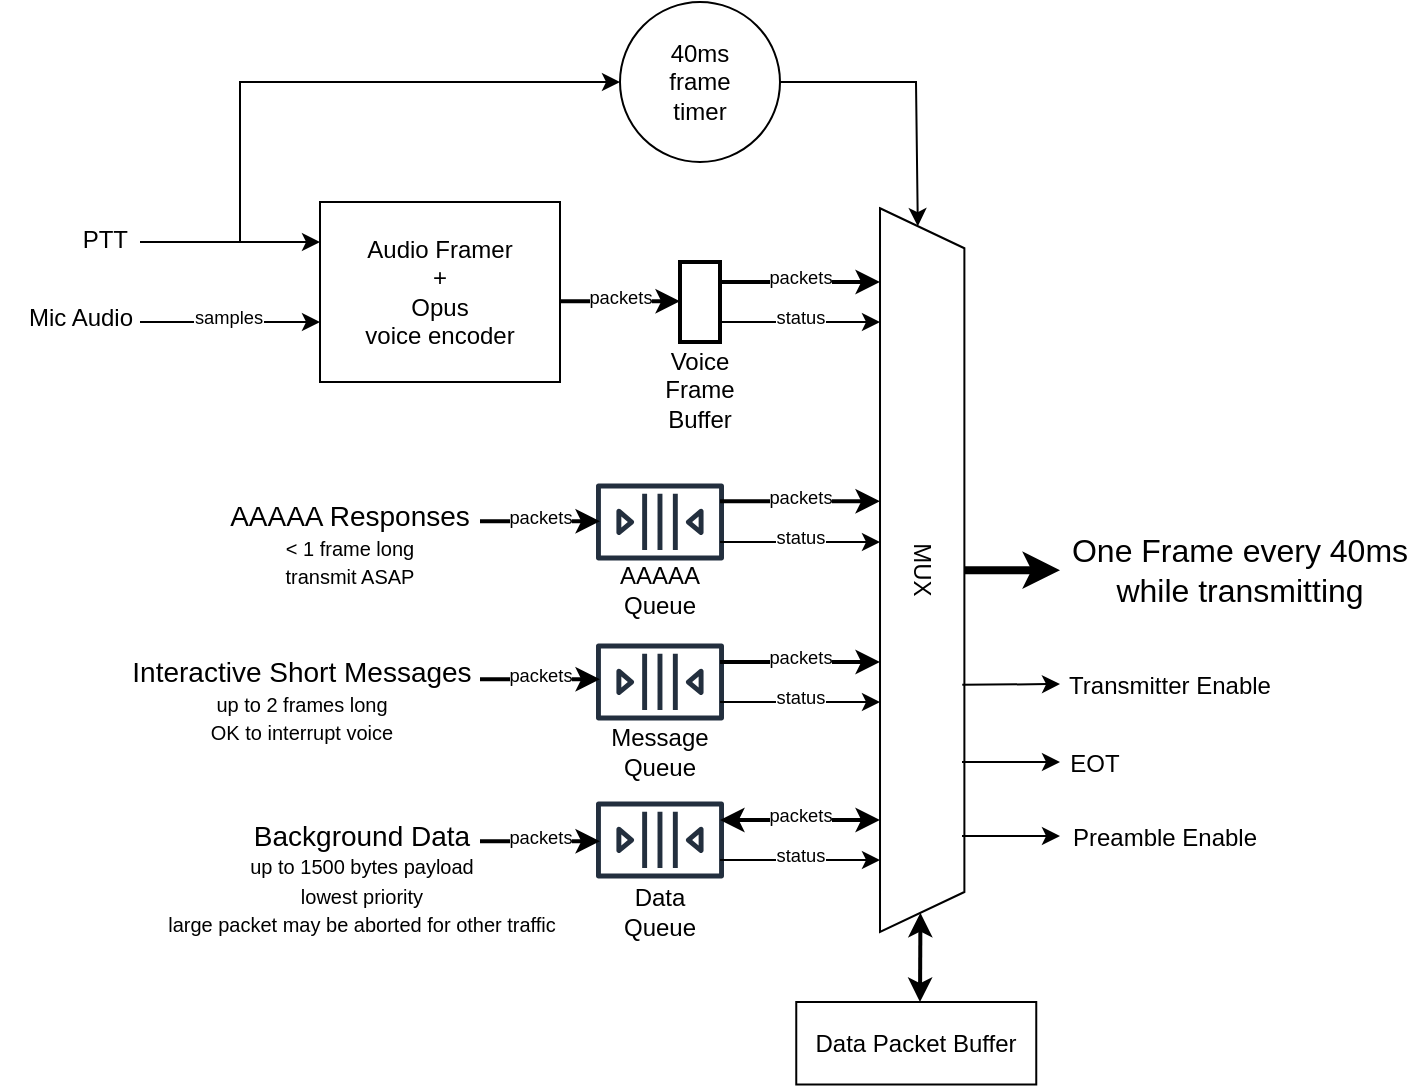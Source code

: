 <mxfile version="24.3.1" type="dropbox">
  <diagram name="Page-1" id="KJd1OfZhu7jcu55I__z_">
    <mxGraphModel dx="882" dy="660" grid="1" gridSize="10" guides="1" tooltips="1" connect="1" arrows="1" fold="1" page="1" pageScale="1" pageWidth="850" pageHeight="1100" math="0" shadow="0">
      <root>
        <mxCell id="0" />
        <mxCell id="1" parent="0" />
        <mxCell id="ItnmL5__fp8c04N759eW-1" value="Audio Framer&lt;div&gt;+&lt;/div&gt;&lt;div&gt;Opus&lt;div&gt;voice encoder&lt;/div&gt;&lt;/div&gt;" style="rounded=0;whiteSpace=wrap;html=1;" parent="1" vertex="1">
          <mxGeometry x="200" y="250" width="120" height="90" as="geometry" />
        </mxCell>
        <mxCell id="ItnmL5__fp8c04N759eW-2" value="" style="endArrow=classic;html=1;rounded=0;" parent="1" edge="1">
          <mxGeometry width="50" height="50" relative="1" as="geometry">
            <mxPoint x="110" y="270" as="sourcePoint" />
            <mxPoint x="200" y="270.02" as="targetPoint" />
          </mxGeometry>
        </mxCell>
        <mxCell id="ItnmL5__fp8c04N759eW-3" value="" style="endArrow=classic;html=1;rounded=0;" parent="1" edge="1">
          <mxGeometry width="50" height="50" relative="1" as="geometry">
            <mxPoint x="110" y="310" as="sourcePoint" />
            <mxPoint x="200" y="310.02" as="targetPoint" />
          </mxGeometry>
        </mxCell>
        <mxCell id="ItnmL5__fp8c04N759eW-6" value="&lt;sup&gt;samples&lt;/sup&gt;" style="edgeLabel;html=1;align=center;verticalAlign=middle;resizable=0;points=[];" parent="ItnmL5__fp8c04N759eW-3" vertex="1" connectable="0">
          <mxGeometry x="-0.025" relative="1" as="geometry">
            <mxPoint as="offset" />
          </mxGeometry>
        </mxCell>
        <mxCell id="ItnmL5__fp8c04N759eW-4" value="Mic Audio" style="text;html=1;align=center;verticalAlign=middle;resizable=0;points=[];autosize=1;strokeColor=none;fillColor=none;" parent="1" vertex="1">
          <mxGeometry x="40" y="293" width="80" height="30" as="geometry" />
        </mxCell>
        <mxCell id="ItnmL5__fp8c04N759eW-5" value="PTT" style="text;html=1;align=right;verticalAlign=middle;resizable=0;points=[];autosize=1;strokeColor=none;fillColor=none;" parent="1" vertex="1">
          <mxGeometry x="55" y="254" width="50" height="30" as="geometry" />
        </mxCell>
        <mxCell id="ItnmL5__fp8c04N759eW-10" value="" style="sketch=0;outlineConnect=0;fontColor=#232F3E;gradientColor=none;strokeColor=#232F3E;fillColor=#ffffff;dashed=0;verticalLabelPosition=bottom;verticalAlign=top;align=center;html=1;fontSize=12;fontStyle=0;aspect=fixed;shape=mxgraph.aws4.resourceIcon;resIcon=mxgraph.aws4.queue;" parent="1" vertex="1">
          <mxGeometry x="330" y="370" width="80" height="80" as="geometry" />
        </mxCell>
        <mxCell id="ItnmL5__fp8c04N759eW-12" value="" style="rounded=0;whiteSpace=wrap;html=1;strokeWidth=2;" parent="1" vertex="1">
          <mxGeometry x="380" y="280" width="20" height="40" as="geometry" />
        </mxCell>
        <mxCell id="ItnmL5__fp8c04N759eW-16" value="" style="sketch=0;outlineConnect=0;fontColor=#232F3E;gradientColor=none;strokeColor=#232F3E;fillColor=#ffffff;dashed=0;verticalLabelPosition=bottom;verticalAlign=top;align=center;html=1;fontSize=12;fontStyle=0;aspect=fixed;shape=mxgraph.aws4.resourceIcon;resIcon=mxgraph.aws4.queue;" parent="1" vertex="1">
          <mxGeometry x="330" y="450" width="80" height="80" as="geometry" />
        </mxCell>
        <mxCell id="ItnmL5__fp8c04N759eW-18" value="MUX" style="shape=trapezoid;perimeter=trapezoidPerimeter;whiteSpace=wrap;html=1;fixedSize=1;rotation=90;movableLabel=0;rotatable=0;" parent="1" vertex="1">
          <mxGeometry x="320.16" y="412.97" width="361.88" height="42.19" as="geometry" />
        </mxCell>
        <mxCell id="ItnmL5__fp8c04N759eW-19" value="" style="endArrow=classic;html=1;rounded=0;strokeWidth=2;" parent="1" edge="1">
          <mxGeometry relative="1" as="geometry">
            <mxPoint x="400" y="290" as="sourcePoint" />
            <mxPoint x="480" y="290" as="targetPoint" />
          </mxGeometry>
        </mxCell>
        <mxCell id="ItnmL5__fp8c04N759eW-20" value="&lt;sup&gt;packets&lt;/sup&gt;" style="edgeLabel;resizable=0;html=1;;align=center;verticalAlign=middle;" parent="ItnmL5__fp8c04N759eW-19" connectable="0" vertex="1">
          <mxGeometry relative="1" as="geometry" />
        </mxCell>
        <mxCell id="ItnmL5__fp8c04N759eW-21" value="" style="endArrow=classic;html=1;rounded=0;strokeWidth=2;" parent="1" edge="1">
          <mxGeometry relative="1" as="geometry">
            <mxPoint x="400" y="399.66" as="sourcePoint" />
            <mxPoint x="480" y="399.66" as="targetPoint" />
          </mxGeometry>
        </mxCell>
        <mxCell id="ItnmL5__fp8c04N759eW-22" value="&lt;sup&gt;packets&lt;/sup&gt;" style="edgeLabel;resizable=0;html=1;;align=center;verticalAlign=middle;" parent="ItnmL5__fp8c04N759eW-21" connectable="0" vertex="1">
          <mxGeometry relative="1" as="geometry" />
        </mxCell>
        <mxCell id="ItnmL5__fp8c04N759eW-23" value="" style="endArrow=classic;html=1;rounded=0;strokeWidth=2;" parent="1" edge="1">
          <mxGeometry relative="1" as="geometry">
            <mxPoint x="400" y="480" as="sourcePoint" />
            <mxPoint x="480" y="480" as="targetPoint" />
          </mxGeometry>
        </mxCell>
        <mxCell id="ItnmL5__fp8c04N759eW-24" value="&lt;sup&gt;packets&lt;/sup&gt;" style="edgeLabel;resizable=0;html=1;;align=center;verticalAlign=middle;" parent="ItnmL5__fp8c04N759eW-23" connectable="0" vertex="1">
          <mxGeometry relative="1" as="geometry" />
        </mxCell>
        <mxCell id="ItnmL5__fp8c04N759eW-27" value="" style="endArrow=classic;html=1;rounded=0;" parent="1" edge="1">
          <mxGeometry relative="1" as="geometry">
            <mxPoint x="400" y="310" as="sourcePoint" />
            <mxPoint x="480" y="310" as="targetPoint" />
          </mxGeometry>
        </mxCell>
        <mxCell id="ItnmL5__fp8c04N759eW-28" value="&lt;sup&gt;status&lt;/sup&gt;" style="edgeLabel;resizable=0;html=1;;align=center;verticalAlign=middle;" parent="ItnmL5__fp8c04N759eW-27" connectable="0" vertex="1">
          <mxGeometry relative="1" as="geometry" />
        </mxCell>
        <mxCell id="ItnmL5__fp8c04N759eW-29" value="" style="endArrow=classic;html=1;rounded=0;" parent="1" edge="1">
          <mxGeometry relative="1" as="geometry">
            <mxPoint x="400" y="420" as="sourcePoint" />
            <mxPoint x="480" y="420" as="targetPoint" />
          </mxGeometry>
        </mxCell>
        <mxCell id="ItnmL5__fp8c04N759eW-30" value="&lt;sup&gt;status&lt;/sup&gt;" style="edgeLabel;resizable=0;html=1;;align=center;verticalAlign=middle;" parent="ItnmL5__fp8c04N759eW-29" connectable="0" vertex="1">
          <mxGeometry relative="1" as="geometry" />
        </mxCell>
        <mxCell id="ItnmL5__fp8c04N759eW-31" value="" style="endArrow=classic;html=1;rounded=0;" parent="1" edge="1">
          <mxGeometry relative="1" as="geometry">
            <mxPoint x="400" y="500" as="sourcePoint" />
            <mxPoint x="480" y="500" as="targetPoint" />
          </mxGeometry>
        </mxCell>
        <mxCell id="ItnmL5__fp8c04N759eW-32" value="&lt;sup&gt;status&lt;/sup&gt;" style="edgeLabel;resizable=0;html=1;;align=center;verticalAlign=middle;" parent="ItnmL5__fp8c04N759eW-31" connectable="0" vertex="1">
          <mxGeometry relative="1" as="geometry" />
        </mxCell>
        <mxCell id="4Ef7QQZ2EefWwen7_ceo-1" value="" style="endArrow=classic;html=1;rounded=0;strokeWidth=2;" edge="1" parent="1">
          <mxGeometry relative="1" as="geometry">
            <mxPoint x="320" y="299.66" as="sourcePoint" />
            <mxPoint x="380" y="299.66" as="targetPoint" />
          </mxGeometry>
        </mxCell>
        <mxCell id="4Ef7QQZ2EefWwen7_ceo-2" value="&lt;sup&gt;packets&lt;/sup&gt;" style="edgeLabel;resizable=0;html=1;;align=center;verticalAlign=middle;" connectable="0" vertex="1" parent="4Ef7QQZ2EefWwen7_ceo-1">
          <mxGeometry relative="1" as="geometry" />
        </mxCell>
        <mxCell id="4Ef7QQZ2EefWwen7_ceo-3" value="" style="sketch=0;outlineConnect=0;fontColor=#232F3E;gradientColor=none;strokeColor=#232F3E;fillColor=#ffffff;dashed=0;verticalLabelPosition=bottom;verticalAlign=top;align=center;html=1;fontSize=12;fontStyle=0;aspect=fixed;shape=mxgraph.aws4.resourceIcon;resIcon=mxgraph.aws4.queue;" vertex="1" parent="1">
          <mxGeometry x="330" y="529" width="80" height="80" as="geometry" />
        </mxCell>
        <mxCell id="4Ef7QQZ2EefWwen7_ceo-4" value="" style="endArrow=classic;html=1;rounded=0;strokeWidth=2;startArrow=classic;startFill=1;" edge="1" parent="1">
          <mxGeometry relative="1" as="geometry">
            <mxPoint x="400" y="559" as="sourcePoint" />
            <mxPoint x="480" y="559" as="targetPoint" />
          </mxGeometry>
        </mxCell>
        <mxCell id="4Ef7QQZ2EefWwen7_ceo-5" value="&lt;sup&gt;packets&lt;/sup&gt;" style="edgeLabel;resizable=0;html=1;;align=center;verticalAlign=middle;" connectable="0" vertex="1" parent="4Ef7QQZ2EefWwen7_ceo-4">
          <mxGeometry relative="1" as="geometry" />
        </mxCell>
        <mxCell id="4Ef7QQZ2EefWwen7_ceo-6" value="" style="endArrow=classic;html=1;rounded=0;" edge="1" parent="1">
          <mxGeometry relative="1" as="geometry">
            <mxPoint x="400" y="579" as="sourcePoint" />
            <mxPoint x="480" y="579" as="targetPoint" />
          </mxGeometry>
        </mxCell>
        <mxCell id="4Ef7QQZ2EefWwen7_ceo-7" value="&lt;sup&gt;status&lt;/sup&gt;" style="edgeLabel;resizable=0;html=1;;align=center;verticalAlign=middle;" connectable="0" vertex="1" parent="4Ef7QQZ2EefWwen7_ceo-6">
          <mxGeometry relative="1" as="geometry" />
        </mxCell>
        <mxCell id="4Ef7QQZ2EefWwen7_ceo-8" value="" style="endArrow=classic;html=1;rounded=0;strokeWidth=2;" edge="1" parent="1">
          <mxGeometry relative="1" as="geometry">
            <mxPoint x="280" y="409.66" as="sourcePoint" />
            <mxPoint x="340" y="409.66" as="targetPoint" />
          </mxGeometry>
        </mxCell>
        <mxCell id="4Ef7QQZ2EefWwen7_ceo-9" value="&lt;sup&gt;packets&lt;/sup&gt;" style="edgeLabel;resizable=0;html=1;;align=center;verticalAlign=middle;" connectable="0" vertex="1" parent="4Ef7QQZ2EefWwen7_ceo-8">
          <mxGeometry relative="1" as="geometry" />
        </mxCell>
        <mxCell id="4Ef7QQZ2EefWwen7_ceo-10" value="" style="endArrow=classic;html=1;rounded=0;strokeWidth=2;" edge="1" parent="1">
          <mxGeometry relative="1" as="geometry">
            <mxPoint x="280" y="488.66" as="sourcePoint" />
            <mxPoint x="340" y="488.66" as="targetPoint" />
          </mxGeometry>
        </mxCell>
        <mxCell id="4Ef7QQZ2EefWwen7_ceo-11" value="&lt;sup&gt;packets&lt;/sup&gt;" style="edgeLabel;resizable=0;html=1;;align=center;verticalAlign=middle;" connectable="0" vertex="1" parent="4Ef7QQZ2EefWwen7_ceo-10">
          <mxGeometry relative="1" as="geometry" />
        </mxCell>
        <mxCell id="4Ef7QQZ2EefWwen7_ceo-12" value="" style="endArrow=classic;html=1;rounded=0;strokeWidth=2;" edge="1" parent="1">
          <mxGeometry relative="1" as="geometry">
            <mxPoint x="280" y="569.66" as="sourcePoint" />
            <mxPoint x="340" y="569.66" as="targetPoint" />
          </mxGeometry>
        </mxCell>
        <mxCell id="4Ef7QQZ2EefWwen7_ceo-13" value="&lt;sup&gt;packets&lt;/sup&gt;" style="edgeLabel;resizable=0;html=1;;align=center;verticalAlign=middle;" connectable="0" vertex="1" parent="4Ef7QQZ2EefWwen7_ceo-12">
          <mxGeometry relative="1" as="geometry" />
        </mxCell>
        <mxCell id="4Ef7QQZ2EefWwen7_ceo-14" value="&lt;font style=&quot;font-size: 14px;&quot;&gt;AAAAA Responses&lt;/font&gt;&lt;div&gt;&lt;font style=&quot;font-size: 10px;&quot;&gt;&amp;lt; 1 frame long&lt;/font&gt;&lt;/div&gt;&lt;div&gt;&lt;font style=&quot;font-size: 10px;&quot;&gt;transmit ASAP&lt;/font&gt;&lt;/div&gt;" style="text;html=1;align=center;verticalAlign=middle;whiteSpace=wrap;rounded=0;" vertex="1" parent="1">
          <mxGeometry x="140" y="406" width="150" height="30" as="geometry" />
        </mxCell>
        <mxCell id="4Ef7QQZ2EefWwen7_ceo-15" value="&lt;font style=&quot;font-size: 14px;&quot;&gt;Background Data&lt;/font&gt;&lt;div&gt;&lt;span style=&quot;font-size: 10px;&quot;&gt;up to 1500 bytes payload&lt;/span&gt;&lt;/div&gt;&lt;div&gt;&lt;span style=&quot;font-size: 10px;&quot;&gt;lowest priority&lt;/span&gt;&lt;br&gt;&lt;/div&gt;&lt;div&gt;&lt;font size=&quot;1&quot;&gt;large packet may be aborted for other traffic&lt;/font&gt;&lt;/div&gt;" style="text;html=1;align=center;verticalAlign=middle;whiteSpace=wrap;rounded=0;" vertex="1" parent="1">
          <mxGeometry x="121" y="573" width="200" height="30" as="geometry" />
        </mxCell>
        <mxCell id="4Ef7QQZ2EefWwen7_ceo-16" value="&lt;font style=&quot;font-size: 14px;&quot;&gt;Interactive Short Messages&lt;/font&gt;&lt;div&gt;&lt;font style=&quot;font-size: 10px;&quot;&gt;up to 2 frames long&lt;/font&gt;&lt;/div&gt;&lt;div&gt;&lt;font style=&quot;font-size: 10px;&quot;&gt;OK to interrupt voice&lt;/font&gt;&lt;/div&gt;" style="text;html=1;align=center;verticalAlign=middle;whiteSpace=wrap;rounded=0;" vertex="1" parent="1">
          <mxGeometry x="88" y="484.25" width="206" height="30" as="geometry" />
        </mxCell>
        <mxCell id="4Ef7QQZ2EefWwen7_ceo-17" value="Voice Frame Buffer" style="text;html=1;align=center;verticalAlign=middle;whiteSpace=wrap;rounded=0;" vertex="1" parent="1">
          <mxGeometry x="360" y="329" width="60" height="30" as="geometry" />
        </mxCell>
        <mxCell id="4Ef7QQZ2EefWwen7_ceo-18" value="AAAAA Queue" style="text;html=1;align=center;verticalAlign=middle;whiteSpace=wrap;rounded=0;" vertex="1" parent="1">
          <mxGeometry x="340" y="429" width="60" height="30" as="geometry" />
        </mxCell>
        <mxCell id="4Ef7QQZ2EefWwen7_ceo-20" value="Message&lt;div&gt;Queue&lt;/div&gt;" style="text;html=1;align=center;verticalAlign=middle;whiteSpace=wrap;rounded=0;" vertex="1" parent="1">
          <mxGeometry x="340" y="510" width="60" height="30" as="geometry" />
        </mxCell>
        <mxCell id="4Ef7QQZ2EefWwen7_ceo-22" value="Data Queue" style="text;html=1;align=center;verticalAlign=middle;whiteSpace=wrap;rounded=0;" vertex="1" parent="1">
          <mxGeometry x="340" y="590" width="60" height="30" as="geometry" />
        </mxCell>
        <mxCell id="4Ef7QQZ2EefWwen7_ceo-23" value="40ms&lt;div&gt;frame&lt;/div&gt;&lt;div&gt;timer&lt;/div&gt;" style="ellipse;whiteSpace=wrap;html=1;aspect=fixed;" vertex="1" parent="1">
          <mxGeometry x="350" y="150" width="80" height="80" as="geometry" />
        </mxCell>
        <mxCell id="4Ef7QQZ2EefWwen7_ceo-26" value="" style="endArrow=classic;html=1;rounded=0;" edge="1" parent="1">
          <mxGeometry width="50" height="50" relative="1" as="geometry">
            <mxPoint x="160" y="270" as="sourcePoint" />
            <mxPoint x="350" y="190" as="targetPoint" />
            <Array as="points">
              <mxPoint x="160" y="190" />
            </Array>
          </mxGeometry>
        </mxCell>
        <mxCell id="4Ef7QQZ2EefWwen7_ceo-28" value="" style="endArrow=classic;html=1;rounded=0;exitX=1;exitY=0.5;exitDx=0;exitDy=0;" edge="1" parent="1" source="4Ef7QQZ2EefWwen7_ceo-23" target="ItnmL5__fp8c04N759eW-18">
          <mxGeometry width="50" height="50" relative="1" as="geometry">
            <mxPoint x="460" y="190" as="sourcePoint" />
            <mxPoint x="515.1" y="260.49" as="targetPoint" />
            <Array as="points">
              <mxPoint x="498" y="190" />
            </Array>
          </mxGeometry>
        </mxCell>
        <mxCell id="4Ef7QQZ2EefWwen7_ceo-31" value="Data Packet Buffer" style="rounded=0;whiteSpace=wrap;html=1;" vertex="1" parent="1">
          <mxGeometry x="438.13" y="650" width="120" height="41.25" as="geometry" />
        </mxCell>
        <mxCell id="4Ef7QQZ2EefWwen7_ceo-32" value="" style="endArrow=classic;startArrow=classic;html=1;rounded=0;strokeWidth=2;" edge="1" parent="1" target="ItnmL5__fp8c04N759eW-18">
          <mxGeometry width="50" height="50" relative="1" as="geometry">
            <mxPoint x="500" y="650" as="sourcePoint" />
            <mxPoint x="550" y="600" as="targetPoint" />
          </mxGeometry>
        </mxCell>
        <mxCell id="4Ef7QQZ2EefWwen7_ceo-33" value="" style="endArrow=classic;html=1;rounded=0;exitX=0.5;exitY=0;exitDx=0;exitDy=0;strokeWidth=4;" edge="1" parent="1" source="ItnmL5__fp8c04N759eW-18" target="4Ef7QQZ2EefWwen7_ceo-34">
          <mxGeometry width="50" height="50" relative="1" as="geometry">
            <mxPoint x="550" y="440" as="sourcePoint" />
            <mxPoint x="560" y="434" as="targetPoint" />
            <Array as="points" />
          </mxGeometry>
        </mxCell>
        <mxCell id="4Ef7QQZ2EefWwen7_ceo-34" value="&lt;font style=&quot;font-size: 16px;&quot;&gt;One Frame every 40ms while transmitting&lt;/font&gt;" style="text;html=1;align=center;verticalAlign=middle;whiteSpace=wrap;rounded=0;" vertex="1" parent="1">
          <mxGeometry x="570" y="419.06" width="180" height="30" as="geometry" />
        </mxCell>
        <mxCell id="4Ef7QQZ2EefWwen7_ceo-35" value="" style="endArrow=classic;html=1;rounded=0;exitX=0.711;exitY=0.025;exitDx=0;exitDy=0;exitPerimeter=0;" edge="1" parent="1">
          <mxGeometry width="50" height="50" relative="1" as="geometry">
            <mxPoint x="521.14" y="491.422" as="sourcePoint" />
            <mxPoint x="570" y="491" as="targetPoint" />
            <Array as="points" />
          </mxGeometry>
        </mxCell>
        <mxCell id="4Ef7QQZ2EefWwen7_ceo-37" value="Transmitter Enable" style="text;html=1;align=center;verticalAlign=middle;whiteSpace=wrap;rounded=0;" vertex="1" parent="1">
          <mxGeometry x="565" y="477" width="120" height="30" as="geometry" />
        </mxCell>
        <mxCell id="4Ef7QQZ2EefWwen7_ceo-38" value="" style="endArrow=classic;html=1;rounded=0;exitX=0.711;exitY=0.025;exitDx=0;exitDy=0;exitPerimeter=0;" edge="1" parent="1">
          <mxGeometry width="50" height="50" relative="1" as="geometry">
            <mxPoint x="521" y="530" as="sourcePoint" />
            <mxPoint x="570" y="530" as="targetPoint" />
            <Array as="points" />
          </mxGeometry>
        </mxCell>
        <mxCell id="4Ef7QQZ2EefWwen7_ceo-39" value="EOT" style="text;html=1;align=center;verticalAlign=middle;whiteSpace=wrap;rounded=0;" vertex="1" parent="1">
          <mxGeometry x="565" y="516" width="45" height="30" as="geometry" />
        </mxCell>
        <mxCell id="4Ef7QQZ2EefWwen7_ceo-40" value="" style="endArrow=classic;html=1;rounded=0;exitX=0.711;exitY=0.025;exitDx=0;exitDy=0;exitPerimeter=0;" edge="1" parent="1">
          <mxGeometry width="50" height="50" relative="1" as="geometry">
            <mxPoint x="521" y="567" as="sourcePoint" />
            <mxPoint x="570" y="567" as="targetPoint" />
            <Array as="points" />
          </mxGeometry>
        </mxCell>
        <mxCell id="4Ef7QQZ2EefWwen7_ceo-41" value="Preamble Enable&lt;div&gt;&lt;br&gt;&lt;/div&gt;" style="text;html=1;align=center;verticalAlign=middle;whiteSpace=wrap;rounded=0;" vertex="1" parent="1">
          <mxGeometry x="565" y="560" width="115" height="30" as="geometry" />
        </mxCell>
      </root>
    </mxGraphModel>
  </diagram>
</mxfile>
